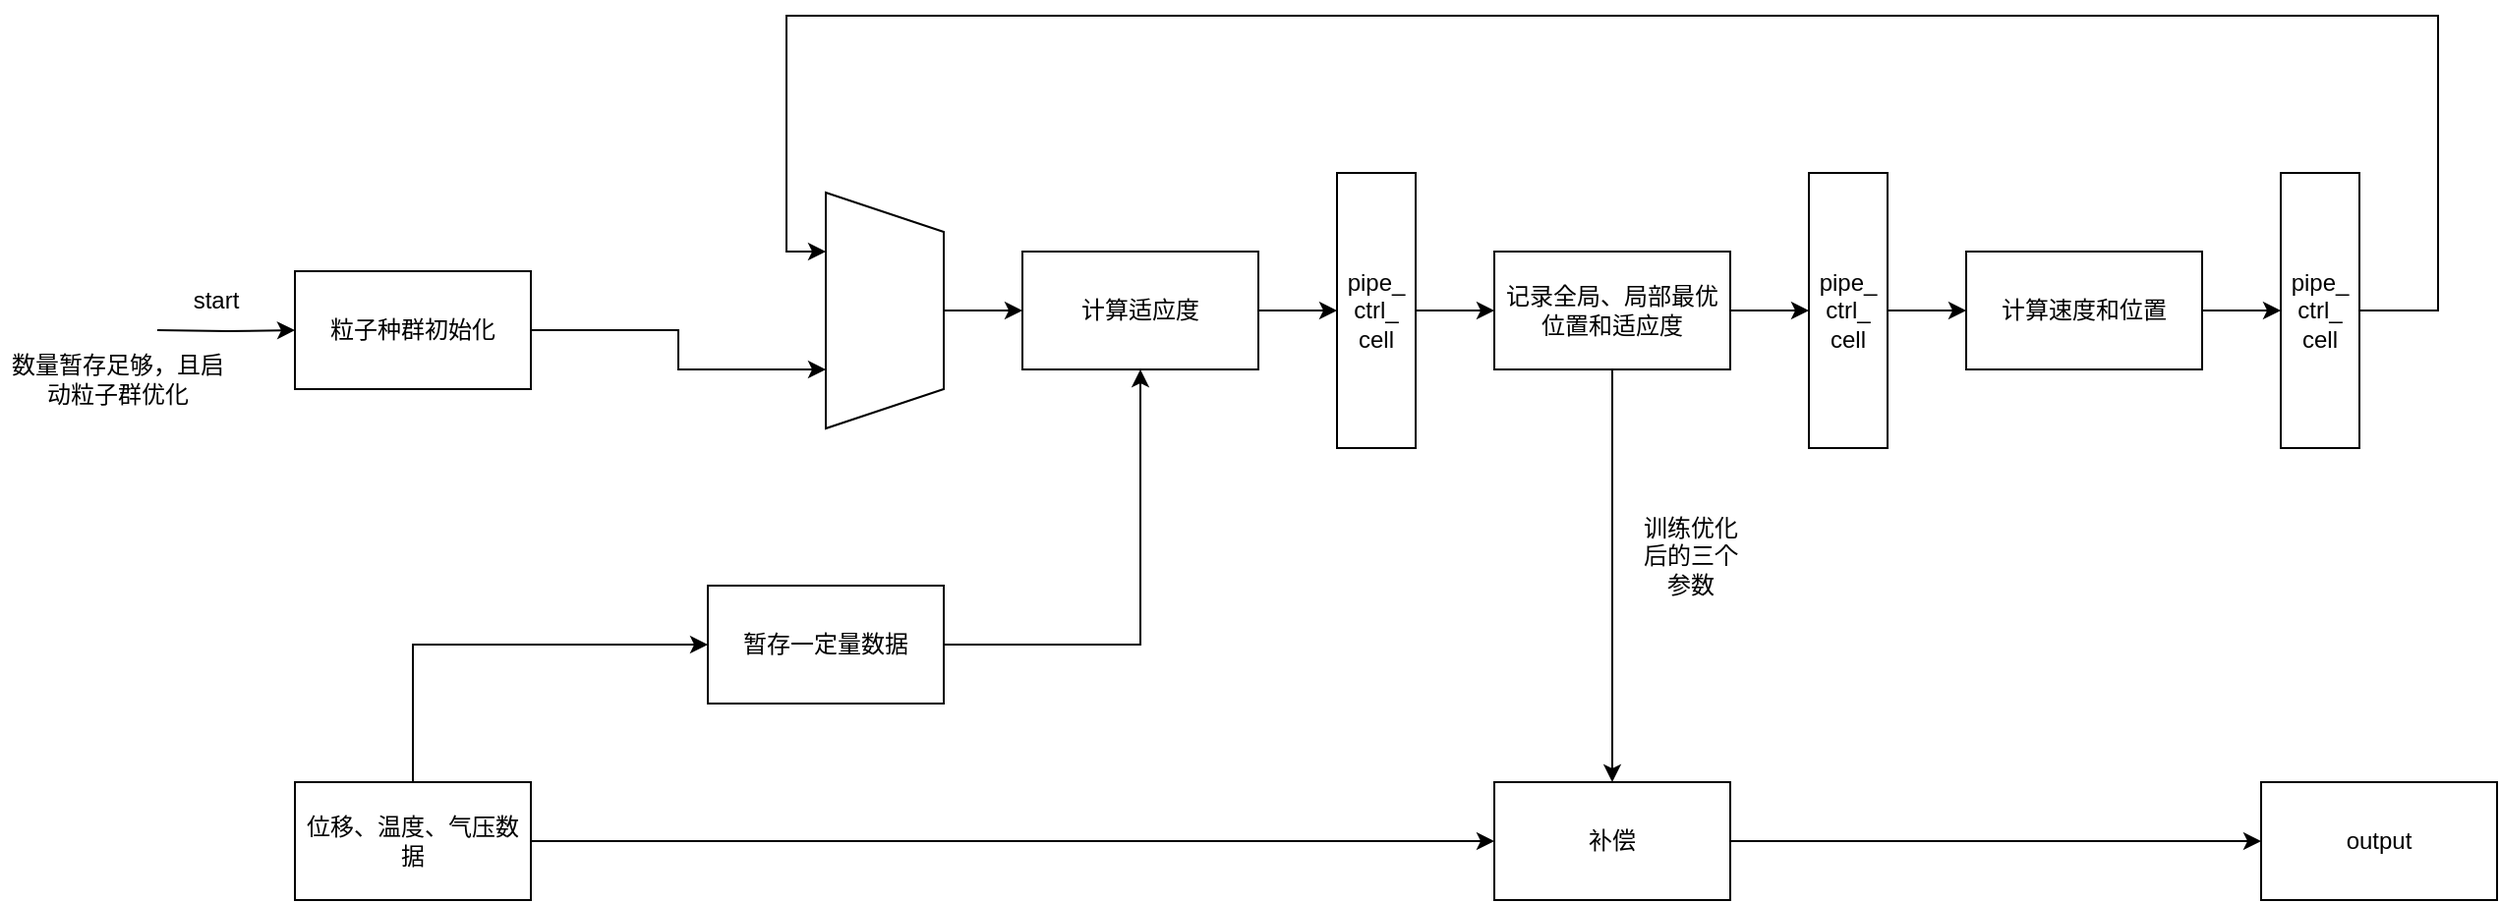 <mxfile version="15.8.4" type="device"><diagram id="yOEF1XrfBwWrzMJUe77q" name="第 1 页"><mxGraphModel dx="1102" dy="865" grid="1" gridSize="10" guides="1" tooltips="1" connect="1" arrows="1" fold="1" page="1" pageScale="1" pageWidth="2336" pageHeight="1654" math="0" shadow="0"><root><mxCell id="0"/><mxCell id="1" parent="0"/><mxCell id="wwNSUQtzIdzWewUdTkDG-24" style="edgeStyle=orthogonalEdgeStyle;rounded=0;orthogonalLoop=1;jettySize=auto;html=1;exitX=0.5;exitY=0;exitDx=0;exitDy=0;" edge="1" parent="1" source="wwNSUQtzIdzWewUdTkDG-1" target="wwNSUQtzIdzWewUdTkDG-3"><mxGeometry relative="1" as="geometry"/></mxCell><mxCell id="wwNSUQtzIdzWewUdTkDG-1" value="" style="shape=trapezoid;perimeter=trapezoidPerimeter;whiteSpace=wrap;html=1;fixedSize=1;rotation=90;" vertex="1" parent="1"><mxGeometry x="510" y="360" width="120" height="60" as="geometry"/></mxCell><mxCell id="wwNSUQtzIdzWewUdTkDG-20" style="edgeStyle=orthogonalEdgeStyle;rounded=0;orthogonalLoop=1;jettySize=auto;html=1;exitX=1;exitY=0.5;exitDx=0;exitDy=0;" edge="1" parent="1" source="wwNSUQtzIdzWewUdTkDG-3" target="wwNSUQtzIdzWewUdTkDG-14"><mxGeometry relative="1" as="geometry"/></mxCell><mxCell id="wwNSUQtzIdzWewUdTkDG-3" value="计算适应度" style="rounded=0;whiteSpace=wrap;html=1;" vertex="1" parent="1"><mxGeometry x="640" y="360" width="120" height="60" as="geometry"/></mxCell><mxCell id="wwNSUQtzIdzWewUdTkDG-22" style="edgeStyle=orthogonalEdgeStyle;rounded=0;orthogonalLoop=1;jettySize=auto;html=1;exitX=1;exitY=0.5;exitDx=0;exitDy=0;" edge="1" parent="1" source="wwNSUQtzIdzWewUdTkDG-5" target="wwNSUQtzIdzWewUdTkDG-18"><mxGeometry relative="1" as="geometry"/></mxCell><mxCell id="wwNSUQtzIdzWewUdTkDG-32" style="edgeStyle=orthogonalEdgeStyle;rounded=0;orthogonalLoop=1;jettySize=auto;html=1;exitX=0.5;exitY=1;exitDx=0;exitDy=0;" edge="1" parent="1" source="wwNSUQtzIdzWewUdTkDG-5" target="wwNSUQtzIdzWewUdTkDG-28"><mxGeometry relative="1" as="geometry"/></mxCell><mxCell id="wwNSUQtzIdzWewUdTkDG-5" value="记录全局、局部最优位置和适应度" style="rounded=0;whiteSpace=wrap;html=1;" vertex="1" parent="1"><mxGeometry x="880" y="360" width="120" height="60" as="geometry"/></mxCell><mxCell id="wwNSUQtzIdzWewUdTkDG-25" style="edgeStyle=orthogonalEdgeStyle;rounded=0;orthogonalLoop=1;jettySize=auto;html=1;exitX=1;exitY=0.5;exitDx=0;exitDy=0;entryX=0;entryY=0.5;entryDx=0;entryDy=0;" edge="1" parent="1" source="wwNSUQtzIdzWewUdTkDG-6" target="wwNSUQtzIdzWewUdTkDG-19"><mxGeometry relative="1" as="geometry"/></mxCell><mxCell id="wwNSUQtzIdzWewUdTkDG-6" value="计算速度和位置" style="rounded=0;whiteSpace=wrap;html=1;" vertex="1" parent="1"><mxGeometry x="1120" y="360" width="120" height="60" as="geometry"/></mxCell><mxCell id="wwNSUQtzIdzWewUdTkDG-31" style="edgeStyle=orthogonalEdgeStyle;rounded=0;orthogonalLoop=1;jettySize=auto;html=1;exitX=1;exitY=0.5;exitDx=0;exitDy=0;entryX=0.75;entryY=1;entryDx=0;entryDy=0;" edge="1" parent="1" source="wwNSUQtzIdzWewUdTkDG-10" target="wwNSUQtzIdzWewUdTkDG-1"><mxGeometry relative="1" as="geometry"/></mxCell><mxCell id="wwNSUQtzIdzWewUdTkDG-10" value="粒子种群初始化" style="rounded=0;whiteSpace=wrap;html=1;" vertex="1" parent="1"><mxGeometry x="270" y="370" width="120" height="60" as="geometry"/></mxCell><mxCell id="wwNSUQtzIdzWewUdTkDG-21" style="edgeStyle=orthogonalEdgeStyle;rounded=0;orthogonalLoop=1;jettySize=auto;html=1;exitX=1;exitY=0.5;exitDx=0;exitDy=0;" edge="1" parent="1" source="wwNSUQtzIdzWewUdTkDG-14" target="wwNSUQtzIdzWewUdTkDG-5"><mxGeometry relative="1" as="geometry"/></mxCell><mxCell id="wwNSUQtzIdzWewUdTkDG-14" value="pipe_&lt;br&gt;ctrl_&lt;br&gt;cell" style="rounded=0;whiteSpace=wrap;html=1;" vertex="1" parent="1"><mxGeometry x="800" y="320" width="40" height="140" as="geometry"/></mxCell><mxCell id="wwNSUQtzIdzWewUdTkDG-23" style="edgeStyle=orthogonalEdgeStyle;rounded=0;orthogonalLoop=1;jettySize=auto;html=1;exitX=1;exitY=0.5;exitDx=0;exitDy=0;" edge="1" parent="1" source="wwNSUQtzIdzWewUdTkDG-18" target="wwNSUQtzIdzWewUdTkDG-6"><mxGeometry relative="1" as="geometry"/></mxCell><mxCell id="wwNSUQtzIdzWewUdTkDG-18" value="pipe_&lt;br&gt;ctrl_&lt;br&gt;cell" style="rounded=0;whiteSpace=wrap;html=1;" vertex="1" parent="1"><mxGeometry x="1040" y="320" width="40" height="140" as="geometry"/></mxCell><mxCell id="wwNSUQtzIdzWewUdTkDG-26" style="edgeStyle=orthogonalEdgeStyle;rounded=0;orthogonalLoop=1;jettySize=auto;html=1;exitX=1;exitY=0.5;exitDx=0;exitDy=0;entryX=0.25;entryY=1;entryDx=0;entryDy=0;" edge="1" parent="1" source="wwNSUQtzIdzWewUdTkDG-19" target="wwNSUQtzIdzWewUdTkDG-1"><mxGeometry relative="1" as="geometry"><Array as="points"><mxPoint x="1360" y="390"/><mxPoint x="1360" y="240"/><mxPoint x="520" y="240"/><mxPoint x="520" y="360"/></Array></mxGeometry></mxCell><mxCell id="wwNSUQtzIdzWewUdTkDG-19" value="pipe_&lt;br&gt;ctrl_&lt;br&gt;cell" style="rounded=0;whiteSpace=wrap;html=1;" vertex="1" parent="1"><mxGeometry x="1280" y="320" width="40" height="140" as="geometry"/></mxCell><mxCell id="wwNSUQtzIdzWewUdTkDG-41" style="edgeStyle=orthogonalEdgeStyle;rounded=0;orthogonalLoop=1;jettySize=auto;html=1;exitX=1;exitY=0.5;exitDx=0;exitDy=0;" edge="1" parent="1" source="wwNSUQtzIdzWewUdTkDG-28" target="wwNSUQtzIdzWewUdTkDG-39"><mxGeometry relative="1" as="geometry"/></mxCell><mxCell id="wwNSUQtzIdzWewUdTkDG-28" value="补偿" style="rounded=0;whiteSpace=wrap;html=1;" vertex="1" parent="1"><mxGeometry x="880" y="630" width="120" height="60" as="geometry"/></mxCell><mxCell id="wwNSUQtzIdzWewUdTkDG-30" style="edgeStyle=orthogonalEdgeStyle;rounded=0;orthogonalLoop=1;jettySize=auto;html=1;exitX=1;exitY=0.5;exitDx=0;exitDy=0;" edge="1" parent="1" source="wwNSUQtzIdzWewUdTkDG-29" target="wwNSUQtzIdzWewUdTkDG-28"><mxGeometry relative="1" as="geometry"/></mxCell><mxCell id="wwNSUQtzIdzWewUdTkDG-34" style="edgeStyle=orthogonalEdgeStyle;rounded=0;orthogonalLoop=1;jettySize=auto;html=1;exitX=0.5;exitY=0;exitDx=0;exitDy=0;entryX=0;entryY=0.5;entryDx=0;entryDy=0;" edge="1" parent="1" source="wwNSUQtzIdzWewUdTkDG-29" target="wwNSUQtzIdzWewUdTkDG-33"><mxGeometry relative="1" as="geometry"/></mxCell><mxCell id="wwNSUQtzIdzWewUdTkDG-29" value="位移、温度、气压数据" style="rounded=0;whiteSpace=wrap;html=1;" vertex="1" parent="1"><mxGeometry x="270" y="630" width="120" height="60" as="geometry"/></mxCell><mxCell id="wwNSUQtzIdzWewUdTkDG-35" style="edgeStyle=orthogonalEdgeStyle;rounded=0;orthogonalLoop=1;jettySize=auto;html=1;exitX=1;exitY=0.5;exitDx=0;exitDy=0;entryX=0.5;entryY=1;entryDx=0;entryDy=0;" edge="1" parent="1" source="wwNSUQtzIdzWewUdTkDG-33" target="wwNSUQtzIdzWewUdTkDG-3"><mxGeometry relative="1" as="geometry"/></mxCell><mxCell id="wwNSUQtzIdzWewUdTkDG-33" value="暂存一定量数据" style="rounded=0;whiteSpace=wrap;html=1;" vertex="1" parent="1"><mxGeometry x="480" y="530" width="120" height="60" as="geometry"/></mxCell><mxCell id="wwNSUQtzIdzWewUdTkDG-37" style="edgeStyle=orthogonalEdgeStyle;rounded=0;orthogonalLoop=1;jettySize=auto;html=1;exitX=1;exitY=0.5;exitDx=0;exitDy=0;" edge="1" parent="1" target="wwNSUQtzIdzWewUdTkDG-10"><mxGeometry relative="1" as="geometry"><mxPoint x="200" y="400" as="sourcePoint"/></mxGeometry></mxCell><mxCell id="wwNSUQtzIdzWewUdTkDG-38" value="start" style="text;html=1;strokeColor=none;fillColor=none;align=center;verticalAlign=middle;whiteSpace=wrap;rounded=0;" vertex="1" parent="1"><mxGeometry x="200" y="370" width="60" height="30" as="geometry"/></mxCell><mxCell id="wwNSUQtzIdzWewUdTkDG-39" value="output" style="rounded=0;whiteSpace=wrap;html=1;" vertex="1" parent="1"><mxGeometry x="1270" y="630" width="120" height="60" as="geometry"/></mxCell><mxCell id="wwNSUQtzIdzWewUdTkDG-40" value="数量暂存足够，且启动粒子群优化" style="text;html=1;strokeColor=none;fillColor=none;align=center;verticalAlign=middle;whiteSpace=wrap;rounded=0;" vertex="1" parent="1"><mxGeometry x="120" y="410" width="120" height="30" as="geometry"/></mxCell><mxCell id="wwNSUQtzIdzWewUdTkDG-42" value="训练优化后的三个参数" style="text;html=1;strokeColor=none;fillColor=none;align=center;verticalAlign=middle;whiteSpace=wrap;rounded=0;" vertex="1" parent="1"><mxGeometry x="950" y="470" width="60" height="90" as="geometry"/></mxCell></root></mxGraphModel></diagram></mxfile>